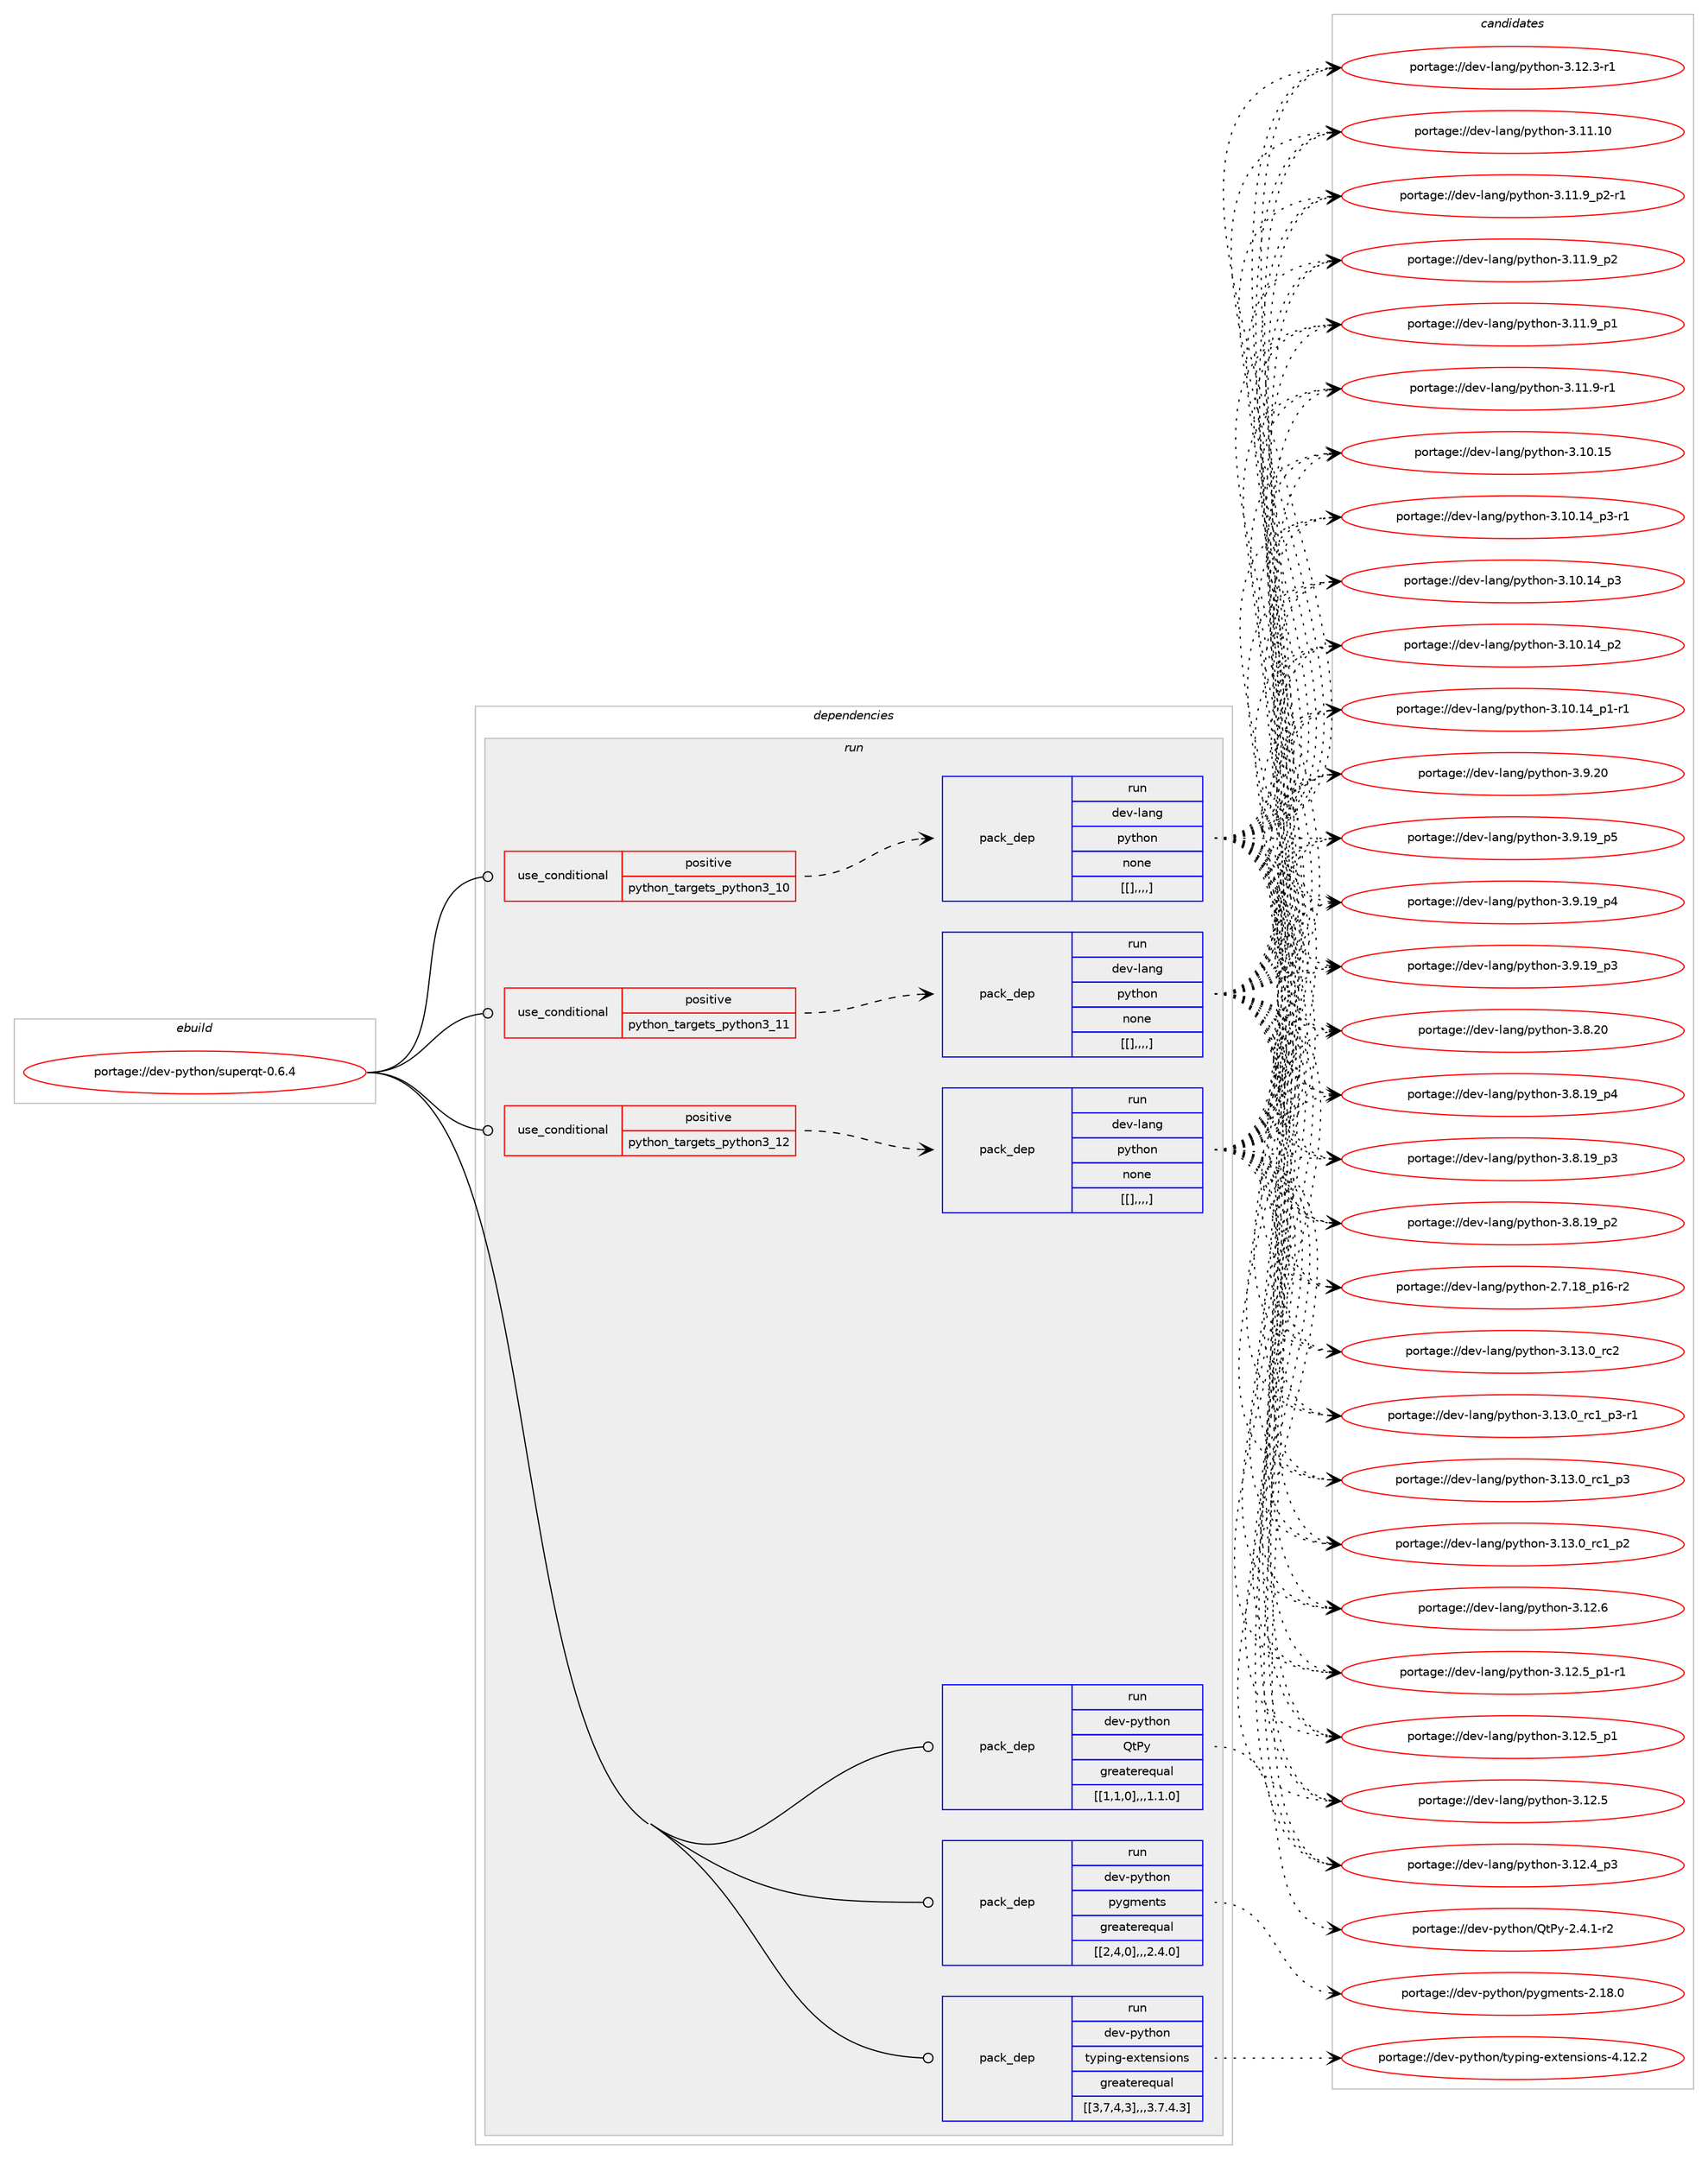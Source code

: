 digraph prolog {

# *************
# Graph options
# *************

newrank=true;
concentrate=true;
compound=true;
graph [rankdir=LR,fontname=Helvetica,fontsize=10,ranksep=1.5];#, ranksep=2.5, nodesep=0.2];
edge  [arrowhead=vee];
node  [fontname=Helvetica,fontsize=10];

# **********
# The ebuild
# **********

subgraph cluster_leftcol {
color=gray;
label=<<i>ebuild</i>>;
id [label="portage://dev-python/superqt-0.6.4", color=red, width=4, href="../dev-python/superqt-0.6.4.svg"];
}

# ****************
# The dependencies
# ****************

subgraph cluster_midcol {
color=gray;
label=<<i>dependencies</i>>;
subgraph cluster_compile {
fillcolor="#eeeeee";
style=filled;
label=<<i>compile</i>>;
}
subgraph cluster_compileandrun {
fillcolor="#eeeeee";
style=filled;
label=<<i>compile and run</i>>;
}
subgraph cluster_run {
fillcolor="#eeeeee";
style=filled;
label=<<i>run</i>>;
subgraph cond41263 {
dependency167228 [label=<<TABLE BORDER="0" CELLBORDER="1" CELLSPACING="0" CELLPADDING="4"><TR><TD ROWSPAN="3" CELLPADDING="10">use_conditional</TD></TR><TR><TD>positive</TD></TR><TR><TD>python_targets_python3_10</TD></TR></TABLE>>, shape=none, color=red];
subgraph pack124704 {
dependency167229 [label=<<TABLE BORDER="0" CELLBORDER="1" CELLSPACING="0" CELLPADDING="4" WIDTH="220"><TR><TD ROWSPAN="6" CELLPADDING="30">pack_dep</TD></TR><TR><TD WIDTH="110">run</TD></TR><TR><TD>dev-lang</TD></TR><TR><TD>python</TD></TR><TR><TD>none</TD></TR><TR><TD>[[],,,,]</TD></TR></TABLE>>, shape=none, color=blue];
}
dependency167228:e -> dependency167229:w [weight=20,style="dashed",arrowhead="vee"];
}
id:e -> dependency167228:w [weight=20,style="solid",arrowhead="odot"];
subgraph cond41264 {
dependency167230 [label=<<TABLE BORDER="0" CELLBORDER="1" CELLSPACING="0" CELLPADDING="4"><TR><TD ROWSPAN="3" CELLPADDING="10">use_conditional</TD></TR><TR><TD>positive</TD></TR><TR><TD>python_targets_python3_11</TD></TR></TABLE>>, shape=none, color=red];
subgraph pack124705 {
dependency167231 [label=<<TABLE BORDER="0" CELLBORDER="1" CELLSPACING="0" CELLPADDING="4" WIDTH="220"><TR><TD ROWSPAN="6" CELLPADDING="30">pack_dep</TD></TR><TR><TD WIDTH="110">run</TD></TR><TR><TD>dev-lang</TD></TR><TR><TD>python</TD></TR><TR><TD>none</TD></TR><TR><TD>[[],,,,]</TD></TR></TABLE>>, shape=none, color=blue];
}
dependency167230:e -> dependency167231:w [weight=20,style="dashed",arrowhead="vee"];
}
id:e -> dependency167230:w [weight=20,style="solid",arrowhead="odot"];
subgraph cond41265 {
dependency167232 [label=<<TABLE BORDER="0" CELLBORDER="1" CELLSPACING="0" CELLPADDING="4"><TR><TD ROWSPAN="3" CELLPADDING="10">use_conditional</TD></TR><TR><TD>positive</TD></TR><TR><TD>python_targets_python3_12</TD></TR></TABLE>>, shape=none, color=red];
subgraph pack124706 {
dependency167233 [label=<<TABLE BORDER="0" CELLBORDER="1" CELLSPACING="0" CELLPADDING="4" WIDTH="220"><TR><TD ROWSPAN="6" CELLPADDING="30">pack_dep</TD></TR><TR><TD WIDTH="110">run</TD></TR><TR><TD>dev-lang</TD></TR><TR><TD>python</TD></TR><TR><TD>none</TD></TR><TR><TD>[[],,,,]</TD></TR></TABLE>>, shape=none, color=blue];
}
dependency167232:e -> dependency167233:w [weight=20,style="dashed",arrowhead="vee"];
}
id:e -> dependency167232:w [weight=20,style="solid",arrowhead="odot"];
subgraph pack124707 {
dependency167234 [label=<<TABLE BORDER="0" CELLBORDER="1" CELLSPACING="0" CELLPADDING="4" WIDTH="220"><TR><TD ROWSPAN="6" CELLPADDING="30">pack_dep</TD></TR><TR><TD WIDTH="110">run</TD></TR><TR><TD>dev-python</TD></TR><TR><TD>QtPy</TD></TR><TR><TD>greaterequal</TD></TR><TR><TD>[[1,1,0],,,1.1.0]</TD></TR></TABLE>>, shape=none, color=blue];
}
id:e -> dependency167234:w [weight=20,style="solid",arrowhead="odot"];
subgraph pack124708 {
dependency167235 [label=<<TABLE BORDER="0" CELLBORDER="1" CELLSPACING="0" CELLPADDING="4" WIDTH="220"><TR><TD ROWSPAN="6" CELLPADDING="30">pack_dep</TD></TR><TR><TD WIDTH="110">run</TD></TR><TR><TD>dev-python</TD></TR><TR><TD>pygments</TD></TR><TR><TD>greaterequal</TD></TR><TR><TD>[[2,4,0],,,2.4.0]</TD></TR></TABLE>>, shape=none, color=blue];
}
id:e -> dependency167235:w [weight=20,style="solid",arrowhead="odot"];
subgraph pack124709 {
dependency167236 [label=<<TABLE BORDER="0" CELLBORDER="1" CELLSPACING="0" CELLPADDING="4" WIDTH="220"><TR><TD ROWSPAN="6" CELLPADDING="30">pack_dep</TD></TR><TR><TD WIDTH="110">run</TD></TR><TR><TD>dev-python</TD></TR><TR><TD>typing-extensions</TD></TR><TR><TD>greaterequal</TD></TR><TR><TD>[[3,7,4,3],,,3.7.4.3]</TD></TR></TABLE>>, shape=none, color=blue];
}
id:e -> dependency167236:w [weight=20,style="solid",arrowhead="odot"];
}
}

# **************
# The candidates
# **************

subgraph cluster_choices {
rank=same;
color=gray;
label=<<i>candidates</i>>;

subgraph choice124704 {
color=black;
nodesep=1;
choice10010111845108971101034711212111610411111045514649514648951149950 [label="portage://dev-lang/python-3.13.0_rc2", color=red, width=4,href="../dev-lang/python-3.13.0_rc2.svg"];
choice1001011184510897110103471121211161041111104551464951464895114994995112514511449 [label="portage://dev-lang/python-3.13.0_rc1_p3-r1", color=red, width=4,href="../dev-lang/python-3.13.0_rc1_p3-r1.svg"];
choice100101118451089711010347112121116104111110455146495146489511499499511251 [label="portage://dev-lang/python-3.13.0_rc1_p3", color=red, width=4,href="../dev-lang/python-3.13.0_rc1_p3.svg"];
choice100101118451089711010347112121116104111110455146495146489511499499511250 [label="portage://dev-lang/python-3.13.0_rc1_p2", color=red, width=4,href="../dev-lang/python-3.13.0_rc1_p2.svg"];
choice10010111845108971101034711212111610411111045514649504654 [label="portage://dev-lang/python-3.12.6", color=red, width=4,href="../dev-lang/python-3.12.6.svg"];
choice1001011184510897110103471121211161041111104551464950465395112494511449 [label="portage://dev-lang/python-3.12.5_p1-r1", color=red, width=4,href="../dev-lang/python-3.12.5_p1-r1.svg"];
choice100101118451089711010347112121116104111110455146495046539511249 [label="portage://dev-lang/python-3.12.5_p1", color=red, width=4,href="../dev-lang/python-3.12.5_p1.svg"];
choice10010111845108971101034711212111610411111045514649504653 [label="portage://dev-lang/python-3.12.5", color=red, width=4,href="../dev-lang/python-3.12.5.svg"];
choice100101118451089711010347112121116104111110455146495046529511251 [label="portage://dev-lang/python-3.12.4_p3", color=red, width=4,href="../dev-lang/python-3.12.4_p3.svg"];
choice100101118451089711010347112121116104111110455146495046514511449 [label="portage://dev-lang/python-3.12.3-r1", color=red, width=4,href="../dev-lang/python-3.12.3-r1.svg"];
choice1001011184510897110103471121211161041111104551464949464948 [label="portage://dev-lang/python-3.11.10", color=red, width=4,href="../dev-lang/python-3.11.10.svg"];
choice1001011184510897110103471121211161041111104551464949465795112504511449 [label="portage://dev-lang/python-3.11.9_p2-r1", color=red, width=4,href="../dev-lang/python-3.11.9_p2-r1.svg"];
choice100101118451089711010347112121116104111110455146494946579511250 [label="portage://dev-lang/python-3.11.9_p2", color=red, width=4,href="../dev-lang/python-3.11.9_p2.svg"];
choice100101118451089711010347112121116104111110455146494946579511249 [label="portage://dev-lang/python-3.11.9_p1", color=red, width=4,href="../dev-lang/python-3.11.9_p1.svg"];
choice100101118451089711010347112121116104111110455146494946574511449 [label="portage://dev-lang/python-3.11.9-r1", color=red, width=4,href="../dev-lang/python-3.11.9-r1.svg"];
choice1001011184510897110103471121211161041111104551464948464953 [label="portage://dev-lang/python-3.10.15", color=red, width=4,href="../dev-lang/python-3.10.15.svg"];
choice100101118451089711010347112121116104111110455146494846495295112514511449 [label="portage://dev-lang/python-3.10.14_p3-r1", color=red, width=4,href="../dev-lang/python-3.10.14_p3-r1.svg"];
choice10010111845108971101034711212111610411111045514649484649529511251 [label="portage://dev-lang/python-3.10.14_p3", color=red, width=4,href="../dev-lang/python-3.10.14_p3.svg"];
choice10010111845108971101034711212111610411111045514649484649529511250 [label="portage://dev-lang/python-3.10.14_p2", color=red, width=4,href="../dev-lang/python-3.10.14_p2.svg"];
choice100101118451089711010347112121116104111110455146494846495295112494511449 [label="portage://dev-lang/python-3.10.14_p1-r1", color=red, width=4,href="../dev-lang/python-3.10.14_p1-r1.svg"];
choice10010111845108971101034711212111610411111045514657465048 [label="portage://dev-lang/python-3.9.20", color=red, width=4,href="../dev-lang/python-3.9.20.svg"];
choice100101118451089711010347112121116104111110455146574649579511253 [label="portage://dev-lang/python-3.9.19_p5", color=red, width=4,href="../dev-lang/python-3.9.19_p5.svg"];
choice100101118451089711010347112121116104111110455146574649579511252 [label="portage://dev-lang/python-3.9.19_p4", color=red, width=4,href="../dev-lang/python-3.9.19_p4.svg"];
choice100101118451089711010347112121116104111110455146574649579511251 [label="portage://dev-lang/python-3.9.19_p3", color=red, width=4,href="../dev-lang/python-3.9.19_p3.svg"];
choice10010111845108971101034711212111610411111045514656465048 [label="portage://dev-lang/python-3.8.20", color=red, width=4,href="../dev-lang/python-3.8.20.svg"];
choice100101118451089711010347112121116104111110455146564649579511252 [label="portage://dev-lang/python-3.8.19_p4", color=red, width=4,href="../dev-lang/python-3.8.19_p4.svg"];
choice100101118451089711010347112121116104111110455146564649579511251 [label="portage://dev-lang/python-3.8.19_p3", color=red, width=4,href="../dev-lang/python-3.8.19_p3.svg"];
choice100101118451089711010347112121116104111110455146564649579511250 [label="portage://dev-lang/python-3.8.19_p2", color=red, width=4,href="../dev-lang/python-3.8.19_p2.svg"];
choice100101118451089711010347112121116104111110455046554649569511249544511450 [label="portage://dev-lang/python-2.7.18_p16-r2", color=red, width=4,href="../dev-lang/python-2.7.18_p16-r2.svg"];
dependency167229:e -> choice10010111845108971101034711212111610411111045514649514648951149950:w [style=dotted,weight="100"];
dependency167229:e -> choice1001011184510897110103471121211161041111104551464951464895114994995112514511449:w [style=dotted,weight="100"];
dependency167229:e -> choice100101118451089711010347112121116104111110455146495146489511499499511251:w [style=dotted,weight="100"];
dependency167229:e -> choice100101118451089711010347112121116104111110455146495146489511499499511250:w [style=dotted,weight="100"];
dependency167229:e -> choice10010111845108971101034711212111610411111045514649504654:w [style=dotted,weight="100"];
dependency167229:e -> choice1001011184510897110103471121211161041111104551464950465395112494511449:w [style=dotted,weight="100"];
dependency167229:e -> choice100101118451089711010347112121116104111110455146495046539511249:w [style=dotted,weight="100"];
dependency167229:e -> choice10010111845108971101034711212111610411111045514649504653:w [style=dotted,weight="100"];
dependency167229:e -> choice100101118451089711010347112121116104111110455146495046529511251:w [style=dotted,weight="100"];
dependency167229:e -> choice100101118451089711010347112121116104111110455146495046514511449:w [style=dotted,weight="100"];
dependency167229:e -> choice1001011184510897110103471121211161041111104551464949464948:w [style=dotted,weight="100"];
dependency167229:e -> choice1001011184510897110103471121211161041111104551464949465795112504511449:w [style=dotted,weight="100"];
dependency167229:e -> choice100101118451089711010347112121116104111110455146494946579511250:w [style=dotted,weight="100"];
dependency167229:e -> choice100101118451089711010347112121116104111110455146494946579511249:w [style=dotted,weight="100"];
dependency167229:e -> choice100101118451089711010347112121116104111110455146494946574511449:w [style=dotted,weight="100"];
dependency167229:e -> choice1001011184510897110103471121211161041111104551464948464953:w [style=dotted,weight="100"];
dependency167229:e -> choice100101118451089711010347112121116104111110455146494846495295112514511449:w [style=dotted,weight="100"];
dependency167229:e -> choice10010111845108971101034711212111610411111045514649484649529511251:w [style=dotted,weight="100"];
dependency167229:e -> choice10010111845108971101034711212111610411111045514649484649529511250:w [style=dotted,weight="100"];
dependency167229:e -> choice100101118451089711010347112121116104111110455146494846495295112494511449:w [style=dotted,weight="100"];
dependency167229:e -> choice10010111845108971101034711212111610411111045514657465048:w [style=dotted,weight="100"];
dependency167229:e -> choice100101118451089711010347112121116104111110455146574649579511253:w [style=dotted,weight="100"];
dependency167229:e -> choice100101118451089711010347112121116104111110455146574649579511252:w [style=dotted,weight="100"];
dependency167229:e -> choice100101118451089711010347112121116104111110455146574649579511251:w [style=dotted,weight="100"];
dependency167229:e -> choice10010111845108971101034711212111610411111045514656465048:w [style=dotted,weight="100"];
dependency167229:e -> choice100101118451089711010347112121116104111110455146564649579511252:w [style=dotted,weight="100"];
dependency167229:e -> choice100101118451089711010347112121116104111110455146564649579511251:w [style=dotted,weight="100"];
dependency167229:e -> choice100101118451089711010347112121116104111110455146564649579511250:w [style=dotted,weight="100"];
dependency167229:e -> choice100101118451089711010347112121116104111110455046554649569511249544511450:w [style=dotted,weight="100"];
}
subgraph choice124705 {
color=black;
nodesep=1;
choice10010111845108971101034711212111610411111045514649514648951149950 [label="portage://dev-lang/python-3.13.0_rc2", color=red, width=4,href="../dev-lang/python-3.13.0_rc2.svg"];
choice1001011184510897110103471121211161041111104551464951464895114994995112514511449 [label="portage://dev-lang/python-3.13.0_rc1_p3-r1", color=red, width=4,href="../dev-lang/python-3.13.0_rc1_p3-r1.svg"];
choice100101118451089711010347112121116104111110455146495146489511499499511251 [label="portage://dev-lang/python-3.13.0_rc1_p3", color=red, width=4,href="../dev-lang/python-3.13.0_rc1_p3.svg"];
choice100101118451089711010347112121116104111110455146495146489511499499511250 [label="portage://dev-lang/python-3.13.0_rc1_p2", color=red, width=4,href="../dev-lang/python-3.13.0_rc1_p2.svg"];
choice10010111845108971101034711212111610411111045514649504654 [label="portage://dev-lang/python-3.12.6", color=red, width=4,href="../dev-lang/python-3.12.6.svg"];
choice1001011184510897110103471121211161041111104551464950465395112494511449 [label="portage://dev-lang/python-3.12.5_p1-r1", color=red, width=4,href="../dev-lang/python-3.12.5_p1-r1.svg"];
choice100101118451089711010347112121116104111110455146495046539511249 [label="portage://dev-lang/python-3.12.5_p1", color=red, width=4,href="../dev-lang/python-3.12.5_p1.svg"];
choice10010111845108971101034711212111610411111045514649504653 [label="portage://dev-lang/python-3.12.5", color=red, width=4,href="../dev-lang/python-3.12.5.svg"];
choice100101118451089711010347112121116104111110455146495046529511251 [label="portage://dev-lang/python-3.12.4_p3", color=red, width=4,href="../dev-lang/python-3.12.4_p3.svg"];
choice100101118451089711010347112121116104111110455146495046514511449 [label="portage://dev-lang/python-3.12.3-r1", color=red, width=4,href="../dev-lang/python-3.12.3-r1.svg"];
choice1001011184510897110103471121211161041111104551464949464948 [label="portage://dev-lang/python-3.11.10", color=red, width=4,href="../dev-lang/python-3.11.10.svg"];
choice1001011184510897110103471121211161041111104551464949465795112504511449 [label="portage://dev-lang/python-3.11.9_p2-r1", color=red, width=4,href="../dev-lang/python-3.11.9_p2-r1.svg"];
choice100101118451089711010347112121116104111110455146494946579511250 [label="portage://dev-lang/python-3.11.9_p2", color=red, width=4,href="../dev-lang/python-3.11.9_p2.svg"];
choice100101118451089711010347112121116104111110455146494946579511249 [label="portage://dev-lang/python-3.11.9_p1", color=red, width=4,href="../dev-lang/python-3.11.9_p1.svg"];
choice100101118451089711010347112121116104111110455146494946574511449 [label="portage://dev-lang/python-3.11.9-r1", color=red, width=4,href="../dev-lang/python-3.11.9-r1.svg"];
choice1001011184510897110103471121211161041111104551464948464953 [label="portage://dev-lang/python-3.10.15", color=red, width=4,href="../dev-lang/python-3.10.15.svg"];
choice100101118451089711010347112121116104111110455146494846495295112514511449 [label="portage://dev-lang/python-3.10.14_p3-r1", color=red, width=4,href="../dev-lang/python-3.10.14_p3-r1.svg"];
choice10010111845108971101034711212111610411111045514649484649529511251 [label="portage://dev-lang/python-3.10.14_p3", color=red, width=4,href="../dev-lang/python-3.10.14_p3.svg"];
choice10010111845108971101034711212111610411111045514649484649529511250 [label="portage://dev-lang/python-3.10.14_p2", color=red, width=4,href="../dev-lang/python-3.10.14_p2.svg"];
choice100101118451089711010347112121116104111110455146494846495295112494511449 [label="portage://dev-lang/python-3.10.14_p1-r1", color=red, width=4,href="../dev-lang/python-3.10.14_p1-r1.svg"];
choice10010111845108971101034711212111610411111045514657465048 [label="portage://dev-lang/python-3.9.20", color=red, width=4,href="../dev-lang/python-3.9.20.svg"];
choice100101118451089711010347112121116104111110455146574649579511253 [label="portage://dev-lang/python-3.9.19_p5", color=red, width=4,href="../dev-lang/python-3.9.19_p5.svg"];
choice100101118451089711010347112121116104111110455146574649579511252 [label="portage://dev-lang/python-3.9.19_p4", color=red, width=4,href="../dev-lang/python-3.9.19_p4.svg"];
choice100101118451089711010347112121116104111110455146574649579511251 [label="portage://dev-lang/python-3.9.19_p3", color=red, width=4,href="../dev-lang/python-3.9.19_p3.svg"];
choice10010111845108971101034711212111610411111045514656465048 [label="portage://dev-lang/python-3.8.20", color=red, width=4,href="../dev-lang/python-3.8.20.svg"];
choice100101118451089711010347112121116104111110455146564649579511252 [label="portage://dev-lang/python-3.8.19_p4", color=red, width=4,href="../dev-lang/python-3.8.19_p4.svg"];
choice100101118451089711010347112121116104111110455146564649579511251 [label="portage://dev-lang/python-3.8.19_p3", color=red, width=4,href="../dev-lang/python-3.8.19_p3.svg"];
choice100101118451089711010347112121116104111110455146564649579511250 [label="portage://dev-lang/python-3.8.19_p2", color=red, width=4,href="../dev-lang/python-3.8.19_p2.svg"];
choice100101118451089711010347112121116104111110455046554649569511249544511450 [label="portage://dev-lang/python-2.7.18_p16-r2", color=red, width=4,href="../dev-lang/python-2.7.18_p16-r2.svg"];
dependency167231:e -> choice10010111845108971101034711212111610411111045514649514648951149950:w [style=dotted,weight="100"];
dependency167231:e -> choice1001011184510897110103471121211161041111104551464951464895114994995112514511449:w [style=dotted,weight="100"];
dependency167231:e -> choice100101118451089711010347112121116104111110455146495146489511499499511251:w [style=dotted,weight="100"];
dependency167231:e -> choice100101118451089711010347112121116104111110455146495146489511499499511250:w [style=dotted,weight="100"];
dependency167231:e -> choice10010111845108971101034711212111610411111045514649504654:w [style=dotted,weight="100"];
dependency167231:e -> choice1001011184510897110103471121211161041111104551464950465395112494511449:w [style=dotted,weight="100"];
dependency167231:e -> choice100101118451089711010347112121116104111110455146495046539511249:w [style=dotted,weight="100"];
dependency167231:e -> choice10010111845108971101034711212111610411111045514649504653:w [style=dotted,weight="100"];
dependency167231:e -> choice100101118451089711010347112121116104111110455146495046529511251:w [style=dotted,weight="100"];
dependency167231:e -> choice100101118451089711010347112121116104111110455146495046514511449:w [style=dotted,weight="100"];
dependency167231:e -> choice1001011184510897110103471121211161041111104551464949464948:w [style=dotted,weight="100"];
dependency167231:e -> choice1001011184510897110103471121211161041111104551464949465795112504511449:w [style=dotted,weight="100"];
dependency167231:e -> choice100101118451089711010347112121116104111110455146494946579511250:w [style=dotted,weight="100"];
dependency167231:e -> choice100101118451089711010347112121116104111110455146494946579511249:w [style=dotted,weight="100"];
dependency167231:e -> choice100101118451089711010347112121116104111110455146494946574511449:w [style=dotted,weight="100"];
dependency167231:e -> choice1001011184510897110103471121211161041111104551464948464953:w [style=dotted,weight="100"];
dependency167231:e -> choice100101118451089711010347112121116104111110455146494846495295112514511449:w [style=dotted,weight="100"];
dependency167231:e -> choice10010111845108971101034711212111610411111045514649484649529511251:w [style=dotted,weight="100"];
dependency167231:e -> choice10010111845108971101034711212111610411111045514649484649529511250:w [style=dotted,weight="100"];
dependency167231:e -> choice100101118451089711010347112121116104111110455146494846495295112494511449:w [style=dotted,weight="100"];
dependency167231:e -> choice10010111845108971101034711212111610411111045514657465048:w [style=dotted,weight="100"];
dependency167231:e -> choice100101118451089711010347112121116104111110455146574649579511253:w [style=dotted,weight="100"];
dependency167231:e -> choice100101118451089711010347112121116104111110455146574649579511252:w [style=dotted,weight="100"];
dependency167231:e -> choice100101118451089711010347112121116104111110455146574649579511251:w [style=dotted,weight="100"];
dependency167231:e -> choice10010111845108971101034711212111610411111045514656465048:w [style=dotted,weight="100"];
dependency167231:e -> choice100101118451089711010347112121116104111110455146564649579511252:w [style=dotted,weight="100"];
dependency167231:e -> choice100101118451089711010347112121116104111110455146564649579511251:w [style=dotted,weight="100"];
dependency167231:e -> choice100101118451089711010347112121116104111110455146564649579511250:w [style=dotted,weight="100"];
dependency167231:e -> choice100101118451089711010347112121116104111110455046554649569511249544511450:w [style=dotted,weight="100"];
}
subgraph choice124706 {
color=black;
nodesep=1;
choice10010111845108971101034711212111610411111045514649514648951149950 [label="portage://dev-lang/python-3.13.0_rc2", color=red, width=4,href="../dev-lang/python-3.13.0_rc2.svg"];
choice1001011184510897110103471121211161041111104551464951464895114994995112514511449 [label="portage://dev-lang/python-3.13.0_rc1_p3-r1", color=red, width=4,href="../dev-lang/python-3.13.0_rc1_p3-r1.svg"];
choice100101118451089711010347112121116104111110455146495146489511499499511251 [label="portage://dev-lang/python-3.13.0_rc1_p3", color=red, width=4,href="../dev-lang/python-3.13.0_rc1_p3.svg"];
choice100101118451089711010347112121116104111110455146495146489511499499511250 [label="portage://dev-lang/python-3.13.0_rc1_p2", color=red, width=4,href="../dev-lang/python-3.13.0_rc1_p2.svg"];
choice10010111845108971101034711212111610411111045514649504654 [label="portage://dev-lang/python-3.12.6", color=red, width=4,href="../dev-lang/python-3.12.6.svg"];
choice1001011184510897110103471121211161041111104551464950465395112494511449 [label="portage://dev-lang/python-3.12.5_p1-r1", color=red, width=4,href="../dev-lang/python-3.12.5_p1-r1.svg"];
choice100101118451089711010347112121116104111110455146495046539511249 [label="portage://dev-lang/python-3.12.5_p1", color=red, width=4,href="../dev-lang/python-3.12.5_p1.svg"];
choice10010111845108971101034711212111610411111045514649504653 [label="portage://dev-lang/python-3.12.5", color=red, width=4,href="../dev-lang/python-3.12.5.svg"];
choice100101118451089711010347112121116104111110455146495046529511251 [label="portage://dev-lang/python-3.12.4_p3", color=red, width=4,href="../dev-lang/python-3.12.4_p3.svg"];
choice100101118451089711010347112121116104111110455146495046514511449 [label="portage://dev-lang/python-3.12.3-r1", color=red, width=4,href="../dev-lang/python-3.12.3-r1.svg"];
choice1001011184510897110103471121211161041111104551464949464948 [label="portage://dev-lang/python-3.11.10", color=red, width=4,href="../dev-lang/python-3.11.10.svg"];
choice1001011184510897110103471121211161041111104551464949465795112504511449 [label="portage://dev-lang/python-3.11.9_p2-r1", color=red, width=4,href="../dev-lang/python-3.11.9_p2-r1.svg"];
choice100101118451089711010347112121116104111110455146494946579511250 [label="portage://dev-lang/python-3.11.9_p2", color=red, width=4,href="../dev-lang/python-3.11.9_p2.svg"];
choice100101118451089711010347112121116104111110455146494946579511249 [label="portage://dev-lang/python-3.11.9_p1", color=red, width=4,href="../dev-lang/python-3.11.9_p1.svg"];
choice100101118451089711010347112121116104111110455146494946574511449 [label="portage://dev-lang/python-3.11.9-r1", color=red, width=4,href="../dev-lang/python-3.11.9-r1.svg"];
choice1001011184510897110103471121211161041111104551464948464953 [label="portage://dev-lang/python-3.10.15", color=red, width=4,href="../dev-lang/python-3.10.15.svg"];
choice100101118451089711010347112121116104111110455146494846495295112514511449 [label="portage://dev-lang/python-3.10.14_p3-r1", color=red, width=4,href="../dev-lang/python-3.10.14_p3-r1.svg"];
choice10010111845108971101034711212111610411111045514649484649529511251 [label="portage://dev-lang/python-3.10.14_p3", color=red, width=4,href="../dev-lang/python-3.10.14_p3.svg"];
choice10010111845108971101034711212111610411111045514649484649529511250 [label="portage://dev-lang/python-3.10.14_p2", color=red, width=4,href="../dev-lang/python-3.10.14_p2.svg"];
choice100101118451089711010347112121116104111110455146494846495295112494511449 [label="portage://dev-lang/python-3.10.14_p1-r1", color=red, width=4,href="../dev-lang/python-3.10.14_p1-r1.svg"];
choice10010111845108971101034711212111610411111045514657465048 [label="portage://dev-lang/python-3.9.20", color=red, width=4,href="../dev-lang/python-3.9.20.svg"];
choice100101118451089711010347112121116104111110455146574649579511253 [label="portage://dev-lang/python-3.9.19_p5", color=red, width=4,href="../dev-lang/python-3.9.19_p5.svg"];
choice100101118451089711010347112121116104111110455146574649579511252 [label="portage://dev-lang/python-3.9.19_p4", color=red, width=4,href="../dev-lang/python-3.9.19_p4.svg"];
choice100101118451089711010347112121116104111110455146574649579511251 [label="portage://dev-lang/python-3.9.19_p3", color=red, width=4,href="../dev-lang/python-3.9.19_p3.svg"];
choice10010111845108971101034711212111610411111045514656465048 [label="portage://dev-lang/python-3.8.20", color=red, width=4,href="../dev-lang/python-3.8.20.svg"];
choice100101118451089711010347112121116104111110455146564649579511252 [label="portage://dev-lang/python-3.8.19_p4", color=red, width=4,href="../dev-lang/python-3.8.19_p4.svg"];
choice100101118451089711010347112121116104111110455146564649579511251 [label="portage://dev-lang/python-3.8.19_p3", color=red, width=4,href="../dev-lang/python-3.8.19_p3.svg"];
choice100101118451089711010347112121116104111110455146564649579511250 [label="portage://dev-lang/python-3.8.19_p2", color=red, width=4,href="../dev-lang/python-3.8.19_p2.svg"];
choice100101118451089711010347112121116104111110455046554649569511249544511450 [label="portage://dev-lang/python-2.7.18_p16-r2", color=red, width=4,href="../dev-lang/python-2.7.18_p16-r2.svg"];
dependency167233:e -> choice10010111845108971101034711212111610411111045514649514648951149950:w [style=dotted,weight="100"];
dependency167233:e -> choice1001011184510897110103471121211161041111104551464951464895114994995112514511449:w [style=dotted,weight="100"];
dependency167233:e -> choice100101118451089711010347112121116104111110455146495146489511499499511251:w [style=dotted,weight="100"];
dependency167233:e -> choice100101118451089711010347112121116104111110455146495146489511499499511250:w [style=dotted,weight="100"];
dependency167233:e -> choice10010111845108971101034711212111610411111045514649504654:w [style=dotted,weight="100"];
dependency167233:e -> choice1001011184510897110103471121211161041111104551464950465395112494511449:w [style=dotted,weight="100"];
dependency167233:e -> choice100101118451089711010347112121116104111110455146495046539511249:w [style=dotted,weight="100"];
dependency167233:e -> choice10010111845108971101034711212111610411111045514649504653:w [style=dotted,weight="100"];
dependency167233:e -> choice100101118451089711010347112121116104111110455146495046529511251:w [style=dotted,weight="100"];
dependency167233:e -> choice100101118451089711010347112121116104111110455146495046514511449:w [style=dotted,weight="100"];
dependency167233:e -> choice1001011184510897110103471121211161041111104551464949464948:w [style=dotted,weight="100"];
dependency167233:e -> choice1001011184510897110103471121211161041111104551464949465795112504511449:w [style=dotted,weight="100"];
dependency167233:e -> choice100101118451089711010347112121116104111110455146494946579511250:w [style=dotted,weight="100"];
dependency167233:e -> choice100101118451089711010347112121116104111110455146494946579511249:w [style=dotted,weight="100"];
dependency167233:e -> choice100101118451089711010347112121116104111110455146494946574511449:w [style=dotted,weight="100"];
dependency167233:e -> choice1001011184510897110103471121211161041111104551464948464953:w [style=dotted,weight="100"];
dependency167233:e -> choice100101118451089711010347112121116104111110455146494846495295112514511449:w [style=dotted,weight="100"];
dependency167233:e -> choice10010111845108971101034711212111610411111045514649484649529511251:w [style=dotted,weight="100"];
dependency167233:e -> choice10010111845108971101034711212111610411111045514649484649529511250:w [style=dotted,weight="100"];
dependency167233:e -> choice100101118451089711010347112121116104111110455146494846495295112494511449:w [style=dotted,weight="100"];
dependency167233:e -> choice10010111845108971101034711212111610411111045514657465048:w [style=dotted,weight="100"];
dependency167233:e -> choice100101118451089711010347112121116104111110455146574649579511253:w [style=dotted,weight="100"];
dependency167233:e -> choice100101118451089711010347112121116104111110455146574649579511252:w [style=dotted,weight="100"];
dependency167233:e -> choice100101118451089711010347112121116104111110455146574649579511251:w [style=dotted,weight="100"];
dependency167233:e -> choice10010111845108971101034711212111610411111045514656465048:w [style=dotted,weight="100"];
dependency167233:e -> choice100101118451089711010347112121116104111110455146564649579511252:w [style=dotted,weight="100"];
dependency167233:e -> choice100101118451089711010347112121116104111110455146564649579511251:w [style=dotted,weight="100"];
dependency167233:e -> choice100101118451089711010347112121116104111110455146564649579511250:w [style=dotted,weight="100"];
dependency167233:e -> choice100101118451089711010347112121116104111110455046554649569511249544511450:w [style=dotted,weight="100"];
}
subgraph choice124707 {
color=black;
nodesep=1;
choice100101118451121211161041111104781116801214550465246494511450 [label="portage://dev-python/QtPy-2.4.1-r2", color=red, width=4,href="../dev-python/QtPy-2.4.1-r2.svg"];
dependency167234:e -> choice100101118451121211161041111104781116801214550465246494511450:w [style=dotted,weight="100"];
}
subgraph choice124708 {
color=black;
nodesep=1;
choice100101118451121211161041111104711212110310910111011611545504649564648 [label="portage://dev-python/pygments-2.18.0", color=red, width=4,href="../dev-python/pygments-2.18.0.svg"];
dependency167235:e -> choice100101118451121211161041111104711212110310910111011611545504649564648:w [style=dotted,weight="100"];
}
subgraph choice124709 {
color=black;
nodesep=1;
choice10010111845112121116104111110471161211121051101034510112011610111011510511111011545524649504650 [label="portage://dev-python/typing-extensions-4.12.2", color=red, width=4,href="../dev-python/typing-extensions-4.12.2.svg"];
dependency167236:e -> choice10010111845112121116104111110471161211121051101034510112011610111011510511111011545524649504650:w [style=dotted,weight="100"];
}
}

}
